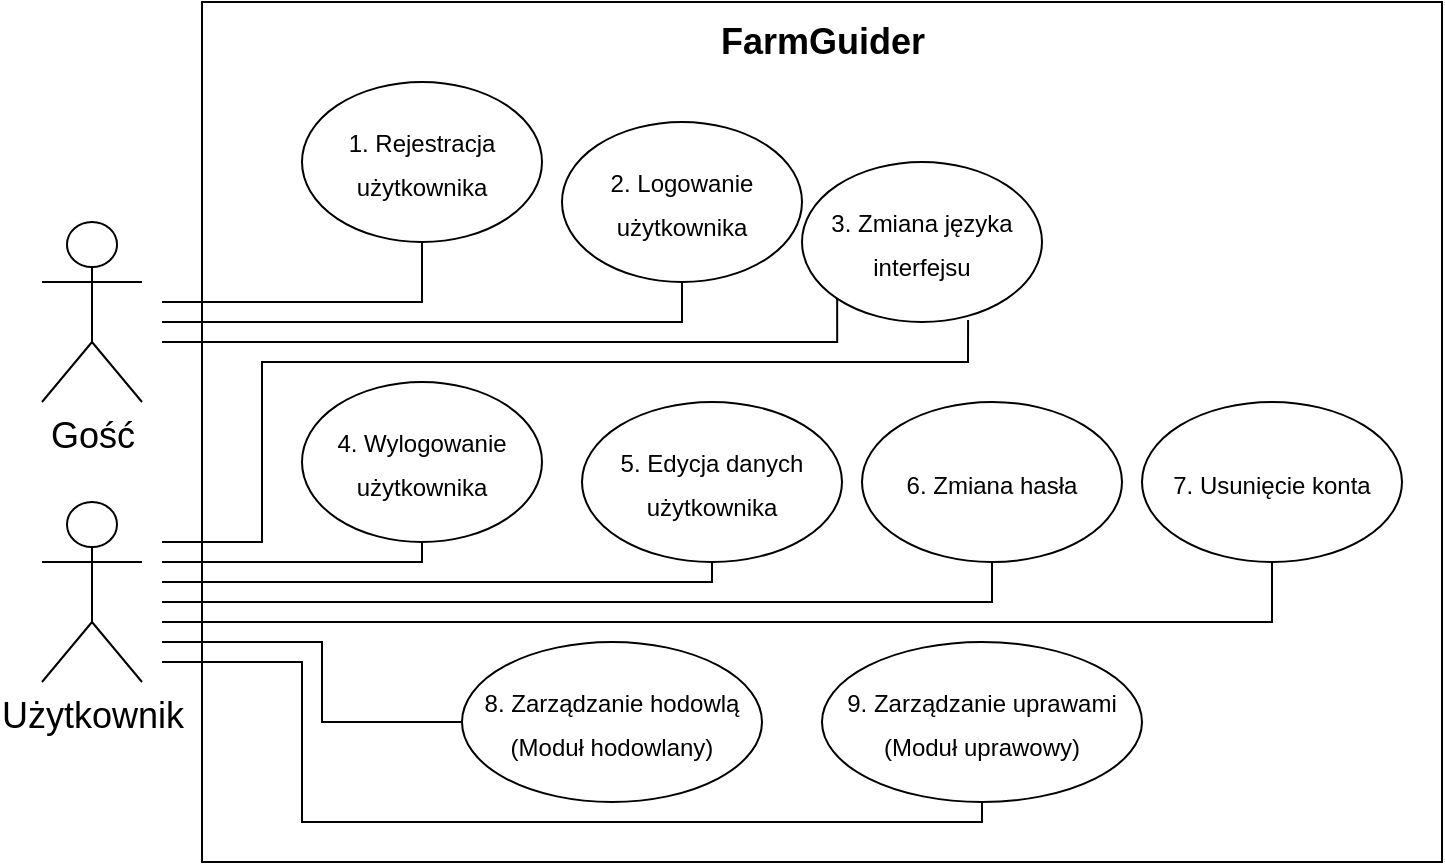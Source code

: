 <mxfile version="22.1.18" type="device">
  <diagram id="BC79CML7Z33H3tk79keH" name="Strona-1">
    <mxGraphModel dx="1434" dy="746" grid="1" gridSize="10" guides="1" tooltips="1" connect="1" arrows="1" fold="1" page="1" pageScale="1" pageWidth="827" pageHeight="1169" math="0" shadow="0">
      <root>
        <mxCell id="0" />
        <mxCell id="1" parent="0" />
        <mxCell id="bpiFS8Ns_es3VT7MEfaU-4" value="" style="rounded=0;whiteSpace=wrap;html=1;" vertex="1" parent="1">
          <mxGeometry x="100" y="60" width="620" height="430" as="geometry" />
        </mxCell>
        <mxCell id="yx_y9nf9KPECeYAKMQg5-2" value="&lt;div align=&quot;center&quot;&gt;&lt;b style=&quot;font-size: 18px;&quot;&gt;FarmGuider&lt;/b&gt;&lt;br&gt;&lt;/div&gt;" style="text;html=1;strokeColor=none;fillColor=none;spacing=5;spacingTop=-20;whiteSpace=wrap;overflow=hidden;rounded=0;align=center;" parent="1" vertex="1">
          <mxGeometry x="342.5" y="80" width="135" height="30" as="geometry" />
        </mxCell>
        <mxCell id="yx_y9nf9KPECeYAKMQg5-28" style="edgeStyle=orthogonalEdgeStyle;rounded=0;orthogonalLoop=1;jettySize=auto;html=1;fontSize=12;endArrow=none;endFill=0;entryX=0.5;entryY=1;entryDx=0;entryDy=0;" parent="1" target="yx_y9nf9KPECeYAKMQg5-17" edge="1">
          <mxGeometry relative="1" as="geometry">
            <mxPoint x="80" y="210" as="sourcePoint" />
            <Array as="points">
              <mxPoint x="80" y="210" />
              <mxPoint x="210" y="210" />
            </Array>
          </mxGeometry>
        </mxCell>
        <mxCell id="yx_y9nf9KPECeYAKMQg5-31" style="edgeStyle=orthogonalEdgeStyle;rounded=0;orthogonalLoop=1;jettySize=auto;html=1;fontSize=12;endArrow=none;endFill=0;entryX=0.5;entryY=1;entryDx=0;entryDy=0;" parent="1" target="VzAytHsf84ptwid28OPW-5" edge="1">
          <mxGeometry relative="1" as="geometry">
            <mxPoint x="80" y="340" as="sourcePoint" />
            <Array as="points">
              <mxPoint x="80" y="340" />
              <mxPoint x="210" y="340" />
            </Array>
            <mxPoint x="596.905" y="350" as="targetPoint" />
          </mxGeometry>
        </mxCell>
        <mxCell id="yx_y9nf9KPECeYAKMQg5-32" style="edgeStyle=orthogonalEdgeStyle;rounded=0;orthogonalLoop=1;jettySize=auto;html=1;entryX=0;entryY=1;entryDx=0;entryDy=0;fontSize=12;endArrow=none;endFill=0;" parent="1" target="yx_y9nf9KPECeYAKMQg5-13" edge="1">
          <mxGeometry relative="1" as="geometry">
            <mxPoint x="80" y="230" as="sourcePoint" />
            <Array as="points">
              <mxPoint x="80" y="230" />
              <mxPoint x="418" y="230" />
            </Array>
          </mxGeometry>
        </mxCell>
        <mxCell id="yx_y9nf9KPECeYAKMQg5-4" value="Gość" style="shape=umlActor;verticalLabelPosition=bottom;verticalAlign=top;html=1;outlineConnect=0;fontSize=18;" parent="1" vertex="1">
          <mxGeometry x="20" y="170" width="50" height="90" as="geometry" />
        </mxCell>
        <mxCell id="yx_y9nf9KPECeYAKMQg5-35" style="edgeStyle=orthogonalEdgeStyle;rounded=0;orthogonalLoop=1;jettySize=auto;html=1;fontSize=12;endArrow=none;endFill=0;exitX=0.5;exitY=1;exitDx=0;exitDy=0;" parent="1" source="yx_y9nf9KPECeYAKMQg5-11" edge="1">
          <mxGeometry relative="1" as="geometry">
            <mxPoint x="80" y="350" as="targetPoint" />
            <Array as="points">
              <mxPoint x="355" y="350" />
            </Array>
          </mxGeometry>
        </mxCell>
        <mxCell id="yx_y9nf9KPECeYAKMQg5-11" value="&lt;font style=&quot;font-size: 12px;&quot;&gt;5. Edycja danych użytkownika&lt;br&gt;&lt;/font&gt;" style="ellipse;whiteSpace=wrap;html=1;fontSize=18;" parent="1" vertex="1">
          <mxGeometry x="290" y="260" width="130" height="80" as="geometry" />
        </mxCell>
        <mxCell id="yx_y9nf9KPECeYAKMQg5-13" value="&lt;font style=&quot;font-size: 12px;&quot;&gt;3. Zmiana języka interfejsu&lt;br&gt;&lt;/font&gt;" style="ellipse;whiteSpace=wrap;html=1;fontSize=18;" parent="1" vertex="1">
          <mxGeometry x="400" y="140" width="120" height="80" as="geometry" />
        </mxCell>
        <mxCell id="yx_y9nf9KPECeYAKMQg5-17" value="&lt;font style=&quot;font-size: 12px;&quot;&gt;1. Rejestracja użytkownika&lt;br&gt;&lt;/font&gt;" style="ellipse;whiteSpace=wrap;html=1;fontSize=18;" parent="1" vertex="1">
          <mxGeometry x="150" y="100" width="120" height="80" as="geometry" />
        </mxCell>
        <mxCell id="VzAytHsf84ptwid28OPW-2" value="&lt;font style=&quot;font-size: 12px;&quot;&gt;2. Logowanie użytkownika&lt;br&gt;&lt;/font&gt;" style="ellipse;whiteSpace=wrap;html=1;fontSize=18;" parent="1" vertex="1">
          <mxGeometry x="280" y="120" width="120" height="80" as="geometry" />
        </mxCell>
        <mxCell id="VzAytHsf84ptwid28OPW-4" style="edgeStyle=orthogonalEdgeStyle;rounded=0;orthogonalLoop=1;jettySize=auto;html=1;fontSize=12;endArrow=none;endFill=0;entryX=0.5;entryY=1;entryDx=0;entryDy=0;" parent="1" target="VzAytHsf84ptwid28OPW-2" edge="1">
          <mxGeometry relative="1" as="geometry">
            <mxPoint x="80" y="220" as="sourcePoint" />
            <Array as="points">
              <mxPoint x="80" y="220" />
              <mxPoint x="340" y="220" />
            </Array>
            <mxPoint x="280" y="210" as="targetPoint" />
          </mxGeometry>
        </mxCell>
        <mxCell id="VzAytHsf84ptwid28OPW-5" value="&lt;font style=&quot;font-size: 12px;&quot;&gt;4. Wylogowanie użytkownika&lt;br&gt;&lt;/font&gt;" style="ellipse;whiteSpace=wrap;html=1;fontSize=18;" parent="1" vertex="1">
          <mxGeometry x="150" y="250" width="120" height="80" as="geometry" />
        </mxCell>
        <mxCell id="VzAytHsf84ptwid28OPW-6" value="Użytkownik" style="shape=umlActor;verticalLabelPosition=bottom;verticalAlign=top;html=1;outlineConnect=0;fontSize=18;" parent="1" vertex="1">
          <mxGeometry x="20" y="310" width="50" height="90" as="geometry" />
        </mxCell>
        <mxCell id="VzAytHsf84ptwid28OPW-8" value="&lt;font style=&quot;font-size: 12px;&quot;&gt;6. Zmiana hasła&lt;/font&gt;" style="ellipse;whiteSpace=wrap;html=1;fontSize=18;" parent="1" vertex="1">
          <mxGeometry x="430" y="260" width="130" height="80" as="geometry" />
        </mxCell>
        <mxCell id="VzAytHsf84ptwid28OPW-9" style="edgeStyle=orthogonalEdgeStyle;rounded=0;orthogonalLoop=1;jettySize=auto;html=1;fontSize=12;endArrow=none;endFill=0;exitX=0.5;exitY=1;exitDx=0;exitDy=0;" parent="1" source="VzAytHsf84ptwid28OPW-8" edge="1">
          <mxGeometry relative="1" as="geometry">
            <mxPoint x="80" y="360" as="targetPoint" />
            <Array as="points">
              <mxPoint x="495" y="360" />
              <mxPoint x="80" y="360" />
            </Array>
            <mxPoint x="545" y="490" as="sourcePoint" />
          </mxGeometry>
        </mxCell>
        <mxCell id="VzAytHsf84ptwid28OPW-10" value="&lt;font style=&quot;font-size: 12px;&quot;&gt;7. Usunięcie konta&lt;br&gt;&lt;/font&gt;" style="ellipse;whiteSpace=wrap;html=1;fontSize=18;" parent="1" vertex="1">
          <mxGeometry x="570" y="260" width="130" height="80" as="geometry" />
        </mxCell>
        <mxCell id="VzAytHsf84ptwid28OPW-11" style="edgeStyle=orthogonalEdgeStyle;rounded=0;orthogonalLoop=1;jettySize=auto;html=1;fontSize=12;endArrow=none;endFill=0;exitX=0.5;exitY=1;exitDx=0;exitDy=0;" parent="1" source="VzAytHsf84ptwid28OPW-10" edge="1">
          <mxGeometry relative="1" as="geometry">
            <mxPoint x="80" y="370" as="targetPoint" />
            <Array as="points">
              <mxPoint x="635" y="370" />
              <mxPoint x="80" y="370" />
            </Array>
            <mxPoint x="695" y="490" as="sourcePoint" />
          </mxGeometry>
        </mxCell>
        <mxCell id="VzAytHsf84ptwid28OPW-12" value="&lt;font style=&quot;font-size: 12px;&quot;&gt;8. Zarządzanie hodowlą (Moduł hodowlany)&lt;br&gt;&lt;/font&gt;" style="ellipse;whiteSpace=wrap;html=1;fontSize=18;" parent="1" vertex="1">
          <mxGeometry x="230" y="380" width="150" height="80" as="geometry" />
        </mxCell>
        <mxCell id="VzAytHsf84ptwid28OPW-13" value="&lt;font style=&quot;font-size: 12px;&quot;&gt;9. Zarządzanie uprawami (Moduł uprawowy)&lt;br&gt;&lt;/font&gt;" style="ellipse;whiteSpace=wrap;html=1;fontSize=18;" parent="1" vertex="1">
          <mxGeometry x="410" y="380" width="160" height="80" as="geometry" />
        </mxCell>
        <mxCell id="VzAytHsf84ptwid28OPW-14" style="edgeStyle=orthogonalEdgeStyle;rounded=0;orthogonalLoop=1;jettySize=auto;html=1;fontSize=12;endArrow=none;endFill=0;exitX=0;exitY=0.5;exitDx=0;exitDy=0;" parent="1" source="VzAytHsf84ptwid28OPW-12" edge="1">
          <mxGeometry relative="1" as="geometry">
            <mxPoint x="80" y="380" as="targetPoint" />
            <Array as="points">
              <mxPoint x="160" y="420" />
              <mxPoint x="160" y="380" />
              <mxPoint x="80" y="380" />
            </Array>
            <mxPoint x="630" y="560" as="sourcePoint" />
          </mxGeometry>
        </mxCell>
        <mxCell id="VzAytHsf84ptwid28OPW-15" style="edgeStyle=orthogonalEdgeStyle;rounded=0;orthogonalLoop=1;jettySize=auto;html=1;fontSize=12;endArrow=none;endFill=0;exitX=0.5;exitY=1;exitDx=0;exitDy=0;" parent="1" source="VzAytHsf84ptwid28OPW-13" edge="1">
          <mxGeometry relative="1" as="geometry">
            <mxPoint x="80" y="390" as="targetPoint" />
            <Array as="points">
              <mxPoint x="490" y="470" />
              <mxPoint x="150" y="470" />
              <mxPoint x="150" y="390" />
              <mxPoint x="80" y="390" />
            </Array>
            <mxPoint x="240" y="580" as="sourcePoint" />
          </mxGeometry>
        </mxCell>
        <mxCell id="VzAytHsf84ptwid28OPW-16" style="edgeStyle=orthogonalEdgeStyle;rounded=0;orthogonalLoop=1;jettySize=auto;html=1;entryX=0.692;entryY=0.988;entryDx=0;entryDy=0;fontSize=12;endArrow=none;endFill=0;entryPerimeter=0;" parent="1" target="yx_y9nf9KPECeYAKMQg5-13" edge="1">
          <mxGeometry relative="1" as="geometry">
            <mxPoint x="80" y="330" as="sourcePoint" />
            <Array as="points">
              <mxPoint x="130" y="330" />
              <mxPoint x="130" y="240" />
              <mxPoint x="483" y="240" />
            </Array>
            <mxPoint x="610" y="270" as="targetPoint" />
          </mxGeometry>
        </mxCell>
      </root>
    </mxGraphModel>
  </diagram>
</mxfile>
